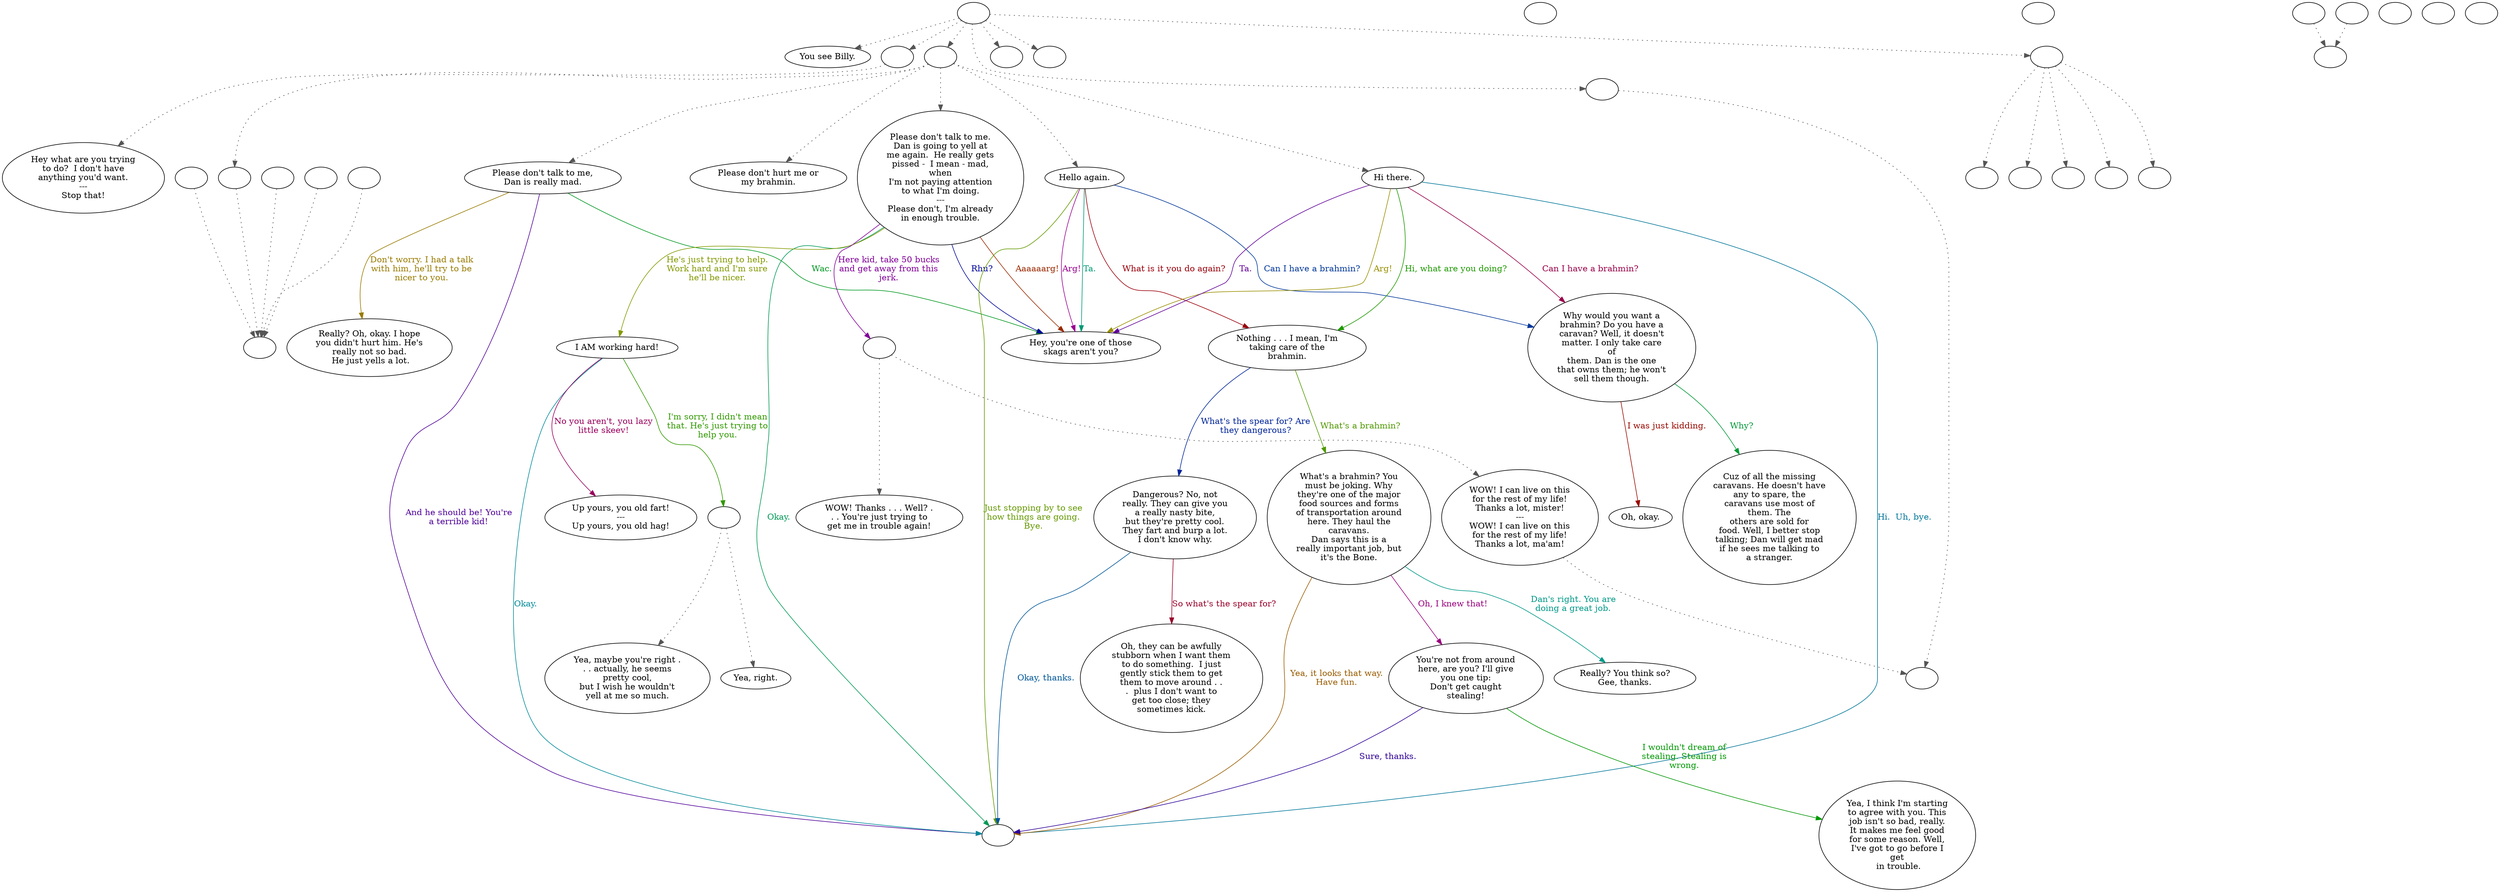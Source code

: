 digraph BILLY {
  "start" [style=filled       fillcolor="#FFFFFF"       color="#000000"]
  "start" -> "look_at_p_proc" [style=dotted color="#555555"]
  "start" -> "pickup_p_proc" [style=dotted color="#555555"]
  "start" -> "talk_p_proc" [style=dotted color="#555555"]
  "start" -> "critter_p_proc" [style=dotted color="#555555"]
  "start" -> "destroy_p_proc" [style=dotted color="#555555"]
  "start" -> "combat_p_proc" [style=dotted color="#555555"]
  "start" -> "timed_event_p_proc" [style=dotted color="#555555"]
  "start" [label=""]
  "combat" [style=filled       fillcolor="#FFFFFF"       color="#000000"]
  "combat" [label=""]
  "critter_p_proc" [style=filled       fillcolor="#FFFFFF"       color="#000000"]
  "critter_p_proc" -> "BillyRunAway" [style=dotted color="#555555"]
  "critter_p_proc" [label=""]
  "pickup_p_proc" [style=filled       fillcolor="#FFFFFF"       color="#000000"]
  "pickup_p_proc" -> "Billy11" [style=dotted color="#555555"]
  "pickup_p_proc" [label=""]
  "talk_p_proc" [style=filled       fillcolor="#FFFFFF"       color="#000000"]
  "talk_p_proc" -> "get_reaction" [style=dotted color="#555555"]
  "talk_p_proc" -> "Billy10" [style=dotted color="#555555"]
  "talk_p_proc" -> "Billy21" [style=dotted color="#555555"]
  "talk_p_proc" -> "Billy14" [style=dotted color="#555555"]
  "talk_p_proc" -> "Billy23" [style=dotted color="#555555"]
  "talk_p_proc" -> "Billy00" [style=dotted color="#555555"]
  "talk_p_proc" [label=""]
  "destroy_p_proc" [style=filled       fillcolor="#FFFFFF"       color="#000000"]
  "destroy_p_proc" [label=""]
  "damage_p_proc" [style=filled       fillcolor="#FFFFFF"       color="#000000"]
  "damage_p_proc" [label=""]
  "look_at_p_proc" [style=filled       fillcolor="#FFFFFF"       color="#000000"]
  "look_at_p_proc" [label="You see Billy."]
  "combat_p_proc" [style=filled       fillcolor="#FFFFFF"       color="#000000"]
  "combat_p_proc" [label=""]
  "timed_event_p_proc" [style=filled       fillcolor="#FFFFFF"       color="#000000"]
  "timed_event_p_proc" -> "SendToStart" [style=dotted color="#555555"]
  "timed_event_p_proc" -> "SendToRight" [style=dotted color="#555555"]
  "timed_event_p_proc" -> "SendToLeft" [style=dotted color="#555555"]
  "timed_event_p_proc" -> "SendToLower" [style=dotted color="#555555"]
  "timed_event_p_proc" -> "SendToSleep" [style=dotted color="#555555"]
  "timed_event_p_proc" [label=""]
  "Billy00" [style=filled       fillcolor="#FFFFFF"       color="#000000"]
  "Billy00" [label="Hi there."]
  "Billy00" -> "Billy04" [label="Hi, what are you doing?" color="#1D9900" fontcolor="#1D9900"]
  "Billy00" -> "Billy01" [label="Can I have a brahmin?" color="#99004A" fontcolor="#99004A"]
  "Billy00" -> "BillyEnd" [label="Hi.  Uh, bye." color="#007699" fontcolor="#007699"]
  "Billy00" -> "Billy06" [label="Arg!" color="#998F00" fontcolor="#998F00"]
  "Billy00" -> "Billy06" [label="Ta." color="#620099" fontcolor="#620099"]
  "Billy01" [style=filled       fillcolor="#FFFFFF"       color="#000000"]
  "Billy01" [label="Why would you want a\nbrahmin? Do you have a\ncaravan? Well, it doesn't\nmatter. I only take care\nof\nthem. Dan is the one\nthat owns them; he won't\nsell them though."]
  "Billy01" -> "Billy02" [label="Why?" color="#009936" fontcolor="#009936"]
  "Billy01" -> "Billy03" [label="I was just kidding." color="#990900" fontcolor="#990900"]
  "Billy02" [style=filled       fillcolor="#FFFFFF"       color="#000000"]
  "Billy02" [label="Cuz of all the missing\ncaravans. He doesn't have\nany to spare, the\ncaravans use most of\nthem. The\nothers are sold for\nfood. Well, I better stop\ntalking; Dan will get mad\nif he sees me talking to\na stranger."]
  "Billy03" [style=filled       fillcolor="#FFFFFF"       color="#000000"]
  "Billy03" [label="Oh, okay."]
  "Billy04" [style=filled       fillcolor="#FFFFFF"       color="#000000"]
  "Billy04" [label="Nothing . . . I mean, I'm\ntaking care of the\nbrahmin."]
  "Billy04" -> "Billy12" [label="What's the spear for? Are\nthey dangerous?" color="#002499" fontcolor="#002499"]
  "Billy04" -> "Billy05" [label="What's a brahmin?" color="#509900" fontcolor="#509900"]
  "Billy05" [style=filled       fillcolor="#FFFFFF"       color="#000000"]
  "Billy05" [label="What's a brahmin? You\nmust be joking. Why\nthey're one of the major\nfood sources and forms\nof transportation around\nhere. They haul the\ncaravans.\nDan says this is a\nreally important job, but\nit's the Bone."]
  "Billy05" -> "Billy08" [label="Oh, I knew that!" color="#99007D" fontcolor="#99007D"]
  "Billy05" -> "Billy07" [label="Dan's right. You are\ndoing a great job." color="#009988" fontcolor="#009988"]
  "Billy05" -> "BillyEnd" [label="Yea, it looks that way.\nHave fun." color="#995C00" fontcolor="#995C00"]
  "Billy06" [style=filled       fillcolor="#FFFFFF"       color="#000000"]
  "Billy06" [label="Hey, you're one of those\nskags aren't you?"]
  "Billy07" [style=filled       fillcolor="#FFFFFF"       color="#000000"]
  "Billy07" [label="Really? You think so?\nGee, thanks."]
  "Billy08" [style=filled       fillcolor="#FFFFFF"       color="#000000"]
  "Billy08" [label="You're not from around\nhere, are you? I'll give\nyou one tip:\nDon't get caught\nstealing!"]
  "Billy08" -> "BillyEnd" [label="Sure, thanks." color="#2F0099" fontcolor="#2F0099"]
  "Billy08" -> "Billy09" [label="I wouldn't dream of\nstealing. Stealing is\nwrong." color="#009903" fontcolor="#009903"]
  "Billy09" [style=filled       fillcolor="#FFFFFF"       color="#000000"]
  "Billy09" [label="Yea, I think I'm starting\nto agree with you. This\njob isn't so bad, really.\nIt makes me feel good\nfor some reason. Well,\nI've got to go before I\nget\n in trouble."]
  "Billy10" [style=filled       fillcolor="#FFFFFF"       color="#000000"]
  "Billy10" [label="Please don't hurt me or\nmy brahmin."]
  "Billy11" [style=filled       fillcolor="#FFFFFF"       color="#000000"]
  "Billy11" [label="Hey what are you trying\nto do?  I don't have\nanything you'd want.\n---\nStop that!"]
  "Billy12" [style=filled       fillcolor="#FFFFFF"       color="#000000"]
  "Billy12" [label="Dangerous? No, not\nreally. They can give you\na really nasty bite,\nbut they're pretty cool.\nThey fart and burp a lot.\nI don't know why."]
  "Billy12" -> "Billy13" [label="So what's the spear for?" color="#99002A" fontcolor="#99002A"]
  "Billy12" -> "BillyEnd" [label="Okay, thanks." color="#005799" fontcolor="#005799"]
  "Billy13" [style=filled       fillcolor="#FFFFFF"       color="#000000"]
  "Billy13" [label="Oh, they can be awfully\nstubborn when I want them\nto do something.  I just\ngently stick them to get\nthem to move around . .\n.  plus I don't want to\nget too close; they\nsometimes kick."]
  "Billy14" [style=filled       fillcolor="#FFFFFF"       color="#000000"]
  "Billy14" [label="Please don't talk to me.\nDan is going to yell at\nme again.  He really gets\npissed -  I mean - mad,\nwhen\nI'm not paying attention\nto what I'm doing.\n---\nPlease don't, I'm already\nin enough trouble."]
  "Billy14" -> "Billy15" [label="He's just trying to help.\nWork hard and I'm sure\nhe'll be nicer." color="#839900" fontcolor="#839900"]
  "Billy14" -> "Billy14a" [label="Here kid, take 50 bucks\nand get away from this\njerk." color="#820099" fontcolor="#820099"]
  "Billy14" -> "BillyEnd" [label="Okay." color="#009955" fontcolor="#009955"]
  "Billy14" -> "Billy06" [label="Aaaaaarg!" color="#992900" fontcolor="#992900"]
  "Billy14" -> "Billy06" [label="Rhu?" color="#000499" fontcolor="#000499"]
  "Billy14a" [style=filled       fillcolor="#FFFFFF"       color="#000000"]
  "Billy14a" -> "Billy19" [style=dotted color="#555555"]
  "Billy14a" -> "Billy20" [style=dotted color="#555555"]
  "Billy14a" [label=""]
  "Billy15" [style=filled       fillcolor="#FFFFFF"       color="#000000"]
  "Billy15" [label="I AM working hard!"]
  "Billy15" -> "Billy15a" [label="I'm sorry, I didn't mean\nthat. He's just trying to\nhelp you." color="#319900" fontcolor="#319900"]
  "Billy15" -> "Billy18" [label="No you aren't, you lazy\nlittle skeev!" color="#99005D" fontcolor="#99005D"]
  "Billy15" -> "BillyEnd" [label="Okay. " color="#008A99" fontcolor="#008A99"]
  "Billy15a" [style=filled       fillcolor="#FFFFFF"       color="#000000"]
  "Billy15a" -> "Billy16" [style=dotted color="#555555"]
  "Billy15a" -> "Billy17" [style=dotted color="#555555"]
  "Billy15a" [label=""]
  "Billy16" [style=filled       fillcolor="#FFFFFF"       color="#000000"]
  "Billy16" [label="Yea, maybe you're right .\n. . actually, he seems\npretty cool,\nbut I wish he wouldn't\nyell at me so much."]
  "Billy17" [style=filled       fillcolor="#FFFFFF"       color="#000000"]
  "Billy17" [label="Yea, right."]
  "Billy18" [style=filled       fillcolor="#FFFFFF"       color="#000000"]
  "Billy18" [label="Up yours, you old fart!\n---\nUp yours, you old hag!"]
  "Billy19" [style=filled       fillcolor="#FFFFFF"       color="#000000"]
  "Billy19" -> "BillyRunAway" [style=dotted color="#555555"]
  "Billy19" [label="WOW! I can live on this\nfor the rest of my life!\nThanks a lot, mister!\n---\nWOW! I can live on this\nfor the rest of my life!\nThanks a lot, ma'am!"]
  "Billy20" [style=filled       fillcolor="#FFFFFF"       color="#000000"]
  "Billy20" [label="WOW! Thanks . . . Well? .\n. . You're just trying to\nget me in trouble again!"]
  "Billy21" [style=filled       fillcolor="#FFFFFF"       color="#000000"]
  "Billy21" [label="Please don't talk to me,\nDan is really mad."]
  "Billy21" -> "Billy22" [label="Don't worry. I had a talk\nwith him, he'll try to be\nnicer to you." color="#997B00" fontcolor="#997B00"]
  "Billy21" -> "BillyEnd" [label="And he should be! You're\na terrible kid!" color="#4F0099" fontcolor="#4F0099"]
  "Billy21" -> "Billy06" [label="Wac." color="#009922" fontcolor="#009922"]
  "Billy22" [style=filled       fillcolor="#FFFFFF"       color="#000000"]
  "Billy22" [label="Really? Oh, okay. I hope\nyou didn't hurt him. He's\nreally not so bad.\n He just yells a lot."]
  "Billy23" [style=filled       fillcolor="#FFFFFF"       color="#000000"]
  "Billy23" [label="Hello again."]
  "Billy23" -> "Billy04" [label="What is it you do again?" color="#99000B" fontcolor="#99000B"]
  "Billy23" -> "Billy01" [label="Can I have a brahmin?" color="#003799" fontcolor="#003799"]
  "Billy23" -> "BillyEnd" [label="Just stopping by to see\nhow things are going.\nBye." color="#649900" fontcolor="#649900"]
  "Billy23" -> "Billy06" [label="Arg!" color="#990090" fontcolor="#990090"]
  "Billy23" -> "Billy06" [label="Ta." color="#009975" fontcolor="#009975"]
  "BillyRunAway" [style=filled       fillcolor="#FFFFFF"       color="#000000"]
  "BillyRunAway" [label=""]
  "SendToStart" [style=filled       fillcolor="#FFFFFF"       color="#000000"]
  "SendToStart" [label=""]
  "SendToLeft" [style=filled       fillcolor="#FFFFFF"       color="#000000"]
  "SendToLeft" [label=""]
  "SendToRight" [style=filled       fillcolor="#FFFFFF"       color="#000000"]
  "SendToRight" [label=""]
  "SendToLower" [style=filled       fillcolor="#FFFFFF"       color="#000000"]
  "SendToLower" [label=""]
  "SendToSleep" [style=filled       fillcolor="#FFFFFF"       color="#000000"]
  "SendToSleep" [label=""]
  "BillyEnd" [style=filled       fillcolor="#FFFFFF"       color="#000000"]
  "BillyEnd" [label=""]
  "get_reaction" [style=filled       fillcolor="#FFFFFF"       color="#000000"]
  "get_reaction" -> "ReactToLevel" [style=dotted color="#555555"]
  "get_reaction" [label=""]
  "ReactToLevel" [style=filled       fillcolor="#FFFFFF"       color="#000000"]
  "ReactToLevel" [label=""]
  "LevelToReact" [style=filled       fillcolor="#FFFFFF"       color="#000000"]
  "LevelToReact" [label=""]
  "UpReact" [style=filled       fillcolor="#FFFFFF"       color="#000000"]
  "UpReact" -> "ReactToLevel" [style=dotted color="#555555"]
  "UpReact" [label=""]
  "DownReact" [style=filled       fillcolor="#FFFFFF"       color="#000000"]
  "DownReact" -> "ReactToLevel" [style=dotted color="#555555"]
  "DownReact" [label=""]
  "BottomReact" [style=filled       fillcolor="#FFFFFF"       color="#000000"]
  "BottomReact" [label=""]
  "TopReact" [style=filled       fillcolor="#FFFFFF"       color="#000000"]
  "TopReact" [label=""]
  "BigUpReact" [style=filled       fillcolor="#FFFFFF"       color="#000000"]
  "BigUpReact" -> "ReactToLevel" [style=dotted color="#555555"]
  "BigUpReact" [label=""]
  "BigDownReact" [style=filled       fillcolor="#FFFFFF"       color="#000000"]
  "BigDownReact" -> "ReactToLevel" [style=dotted color="#555555"]
  "BigDownReact" [label=""]
  "UpReactLevel" [style=filled       fillcolor="#FFFFFF"       color="#000000"]
  "UpReactLevel" -> "LevelToReact" [style=dotted color="#555555"]
  "UpReactLevel" [label=""]
  "DownReactLevel" [style=filled       fillcolor="#FFFFFF"       color="#000000"]
  "DownReactLevel" -> "LevelToReact" [style=dotted color="#555555"]
  "DownReactLevel" [label=""]
  "Goodbyes" [style=filled       fillcolor="#FFFFFF"       color="#000000"]
  "Goodbyes" [label=""]
}
